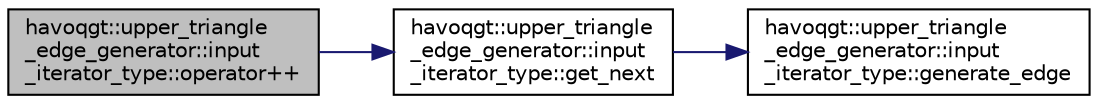 digraph "havoqgt::upper_triangle_edge_generator::input_iterator_type::operator++"
{
  edge [fontname="Helvetica",fontsize="10",labelfontname="Helvetica",labelfontsize="10"];
  node [fontname="Helvetica",fontsize="10",shape=record];
  rankdir="LR";
  Node1 [label="havoqgt::upper_triangle\l_edge_generator::input\l_iterator_type::operator++",height=0.2,width=0.4,color="black", fillcolor="grey75", style="filled", fontcolor="black"];
  Node1 -> Node2 [color="midnightblue",fontsize="10",style="solid",fontname="Helvetica"];
  Node2 [label="havoqgt::upper_triangle\l_edge_generator::input\l_iterator_type::get_next",height=0.2,width=0.4,color="black", fillcolor="white", style="filled",URL="$classhavoqgt_1_1upper__triangle__edge__generator_1_1input__iterator__type.html#a7a5aee70ca730f231b89f67df6d5b3d4"];
  Node2 -> Node3 [color="midnightblue",fontsize="10",style="solid",fontname="Helvetica"];
  Node3 [label="havoqgt::upper_triangle\l_edge_generator::input\l_iterator_type::generate_edge",height=0.2,width=0.4,color="black", fillcolor="white", style="filled",URL="$classhavoqgt_1_1upper__triangle__edge__generator_1_1input__iterator__type.html#a0bb6672767229cfa97a5bc2c2549ff52"];
}
